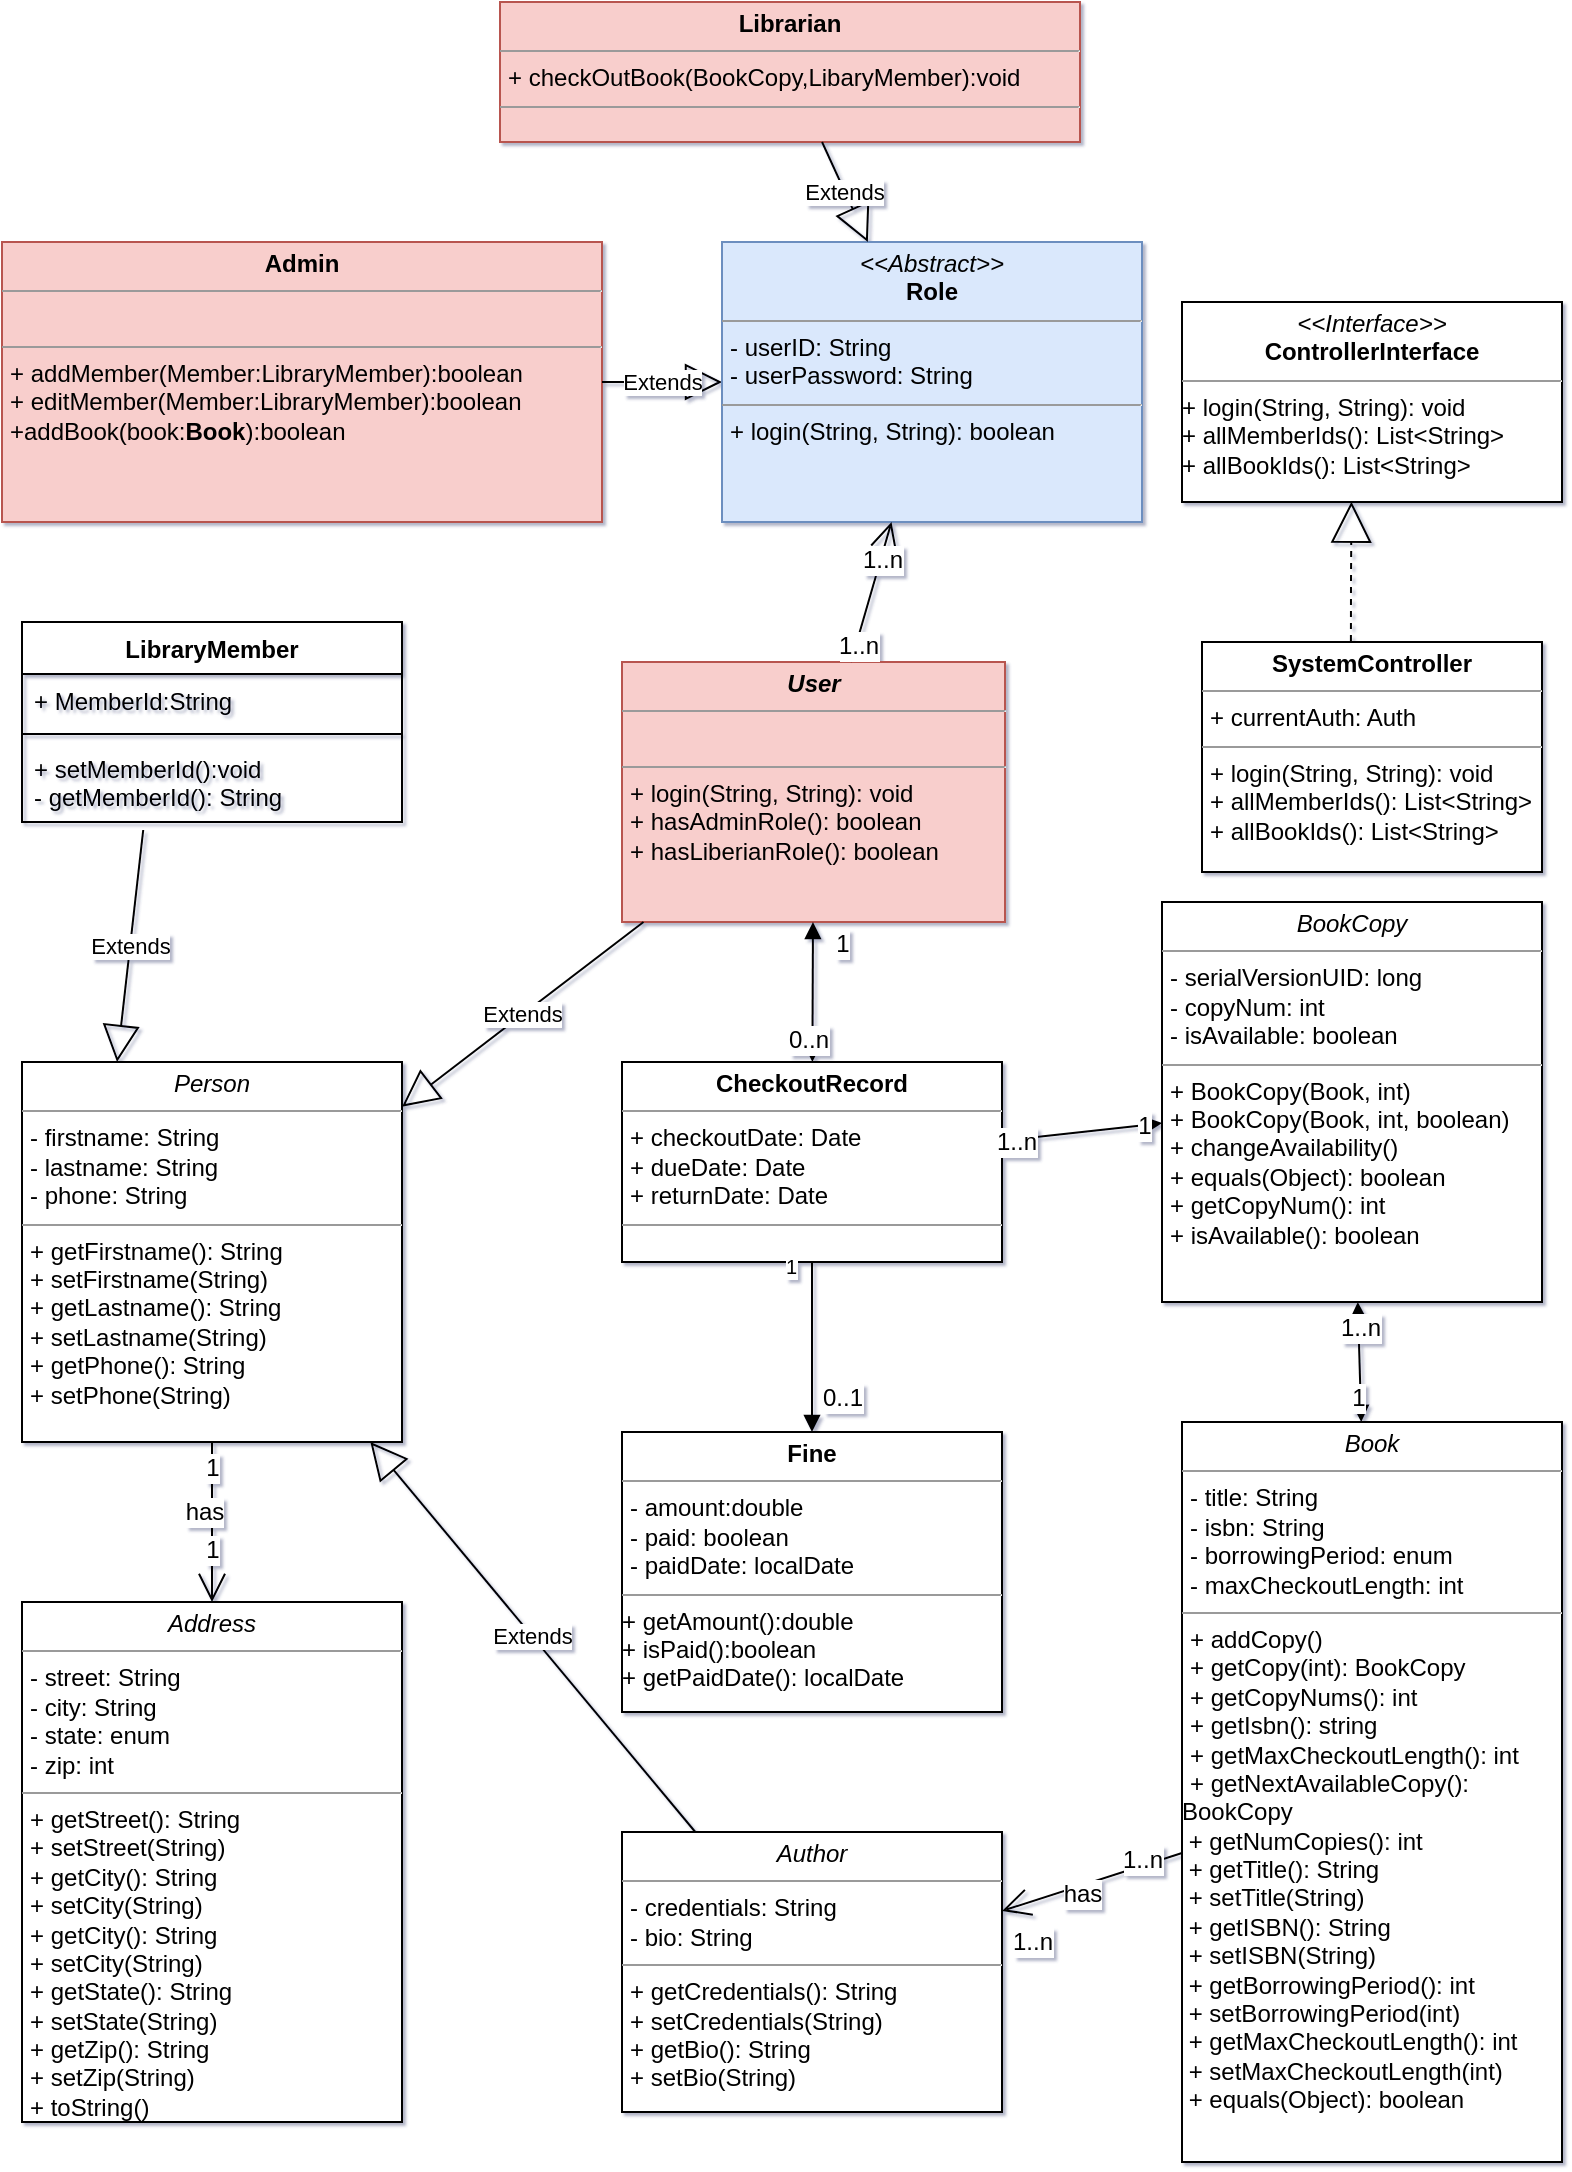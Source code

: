 <mxfile version="12.8.0" type="github">
  <diagram id="C5RBs43oDa-KdzZeNtuy" name="Page-1">
    <mxGraphModel dx="1080" dy="1632" grid="1" gridSize="10" guides="1" tooltips="1" connect="1" arrows="1" fold="1" page="1" pageScale="1" pageWidth="827" pageHeight="1169" math="0" shadow="1">
      <root>
        <mxCell id="WIyWlLk6GJQsqaUBKTNV-0" />
        <mxCell id="WIyWlLk6GJQsqaUBKTNV-1" parent="WIyWlLk6GJQsqaUBKTNV-0" />
        <mxCell id="Q8Ta3W_mLMSd2tnhAirj-1" value="&lt;p style=&quot;margin: 0px ; margin-top: 4px ; text-align: center&quot;&gt;&lt;b&gt;Admin&lt;/b&gt;&lt;/p&gt;&lt;hr size=&quot;1&quot;&gt;&lt;p style=&quot;margin: 0px ; margin-left: 4px&quot;&gt;&lt;br&gt;&lt;/p&gt;&lt;hr size=&quot;1&quot;&gt;&lt;p style=&quot;margin: 0px ; margin-left: 4px&quot;&gt;+ addMember(Member:LibraryMember):boolean&lt;/p&gt;&lt;p style=&quot;margin: 0px ; margin-left: 4px&quot;&gt;+ editMember(Member:LibraryMember):boolean&lt;/p&gt;&lt;p style=&quot;margin: 0px ; margin-left: 4px&quot;&gt;+addBook(book:&lt;b&gt;Book&lt;/b&gt;):boolean&lt;/p&gt;&lt;p style=&quot;margin: 0px ; margin-left: 4px&quot;&gt;&lt;br&gt;&lt;/p&gt;" style="verticalAlign=top;align=left;overflow=fill;fontSize=12;fontFamily=Helvetica;html=1;rounded=0;shadow=0;comic=0;labelBackgroundColor=none;strokeWidth=1;fillColor=#f8cecc;strokeColor=#b85450;" parent="WIyWlLk6GJQsqaUBKTNV-1" vertex="1">
          <mxGeometry x="20" y="-20" width="300" height="140" as="geometry" />
        </mxCell>
        <mxCell id="oaM4HhVHp8FlAAeqx6HY-5" style="edgeStyle=orthogonalEdgeStyle;rounded=0;orthogonalLoop=1;jettySize=auto;html=1;dashed=1;endArrow=block;endFill=0;strokeWidth=1;endSize=18;entryX=0.446;entryY=0.998;entryDx=0;entryDy=0;exitX=0.438;exitY=-0.004;exitDx=0;exitDy=0;exitPerimeter=0;entryPerimeter=0;" edge="1" parent="WIyWlLk6GJQsqaUBKTNV-1" source="oaM4HhVHp8FlAAeqx6HY-40" target="oaM4HhVHp8FlAAeqx6HY-11">
          <mxGeometry relative="1" as="geometry">
            <mxPoint x="705" y="190" as="sourcePoint" />
          </mxGeometry>
        </mxCell>
        <mxCell id="N_WNCTHjJGH0J6ZBHNhc-0" value="&lt;p style=&quot;margin: 0px ; margin-top: 4px ; text-align: center&quot;&gt;&lt;i&gt;Book&lt;/i&gt;&lt;/p&gt;&lt;hr size=&quot;1&quot;&gt;&lt;p style=&quot;margin: 0px ; margin-left: 4px&quot;&gt;- title: String&lt;br&gt;- isbn: String&lt;/p&gt;&lt;p style=&quot;margin: 0px ; margin-left: 4px&quot;&gt;- borrowingPeriod: enum&lt;/p&gt;&lt;p style=&quot;margin: 0px ; margin-left: 4px&quot;&gt;-&amp;nbsp;maxCheckoutLength: int&lt;/p&gt;&lt;hr size=&quot;1&quot;&gt;&lt;p style=&quot;margin: 0px ; margin-left: 4px&quot;&gt;+ addCopy()&lt;/p&gt;&lt;p style=&quot;margin: 0px ; margin-left: 4px&quot;&gt;+ getCopy(int): BookCopy&lt;/p&gt;&lt;p style=&quot;margin: 0px ; margin-left: 4px&quot;&gt;+ getCopyNums(): int&lt;br&gt;&lt;/p&gt;&lt;p style=&quot;margin: 0px ; margin-left: 4px&quot;&gt;+&amp;nbsp;getIsbn(): string&lt;/p&gt;&lt;p style=&quot;margin: 0px ; margin-left: 4px&quot;&gt;+&amp;nbsp;getMaxCheckoutLength(): int&lt;/p&gt;&lt;p style=&quot;margin: 0px ; margin-left: 4px&quot;&gt;+ getNextAvailableCopy():&amp;nbsp;&lt;/p&gt;BookCopy&amp;nbsp;&lt;br&gt;&amp;nbsp;+&amp;nbsp;getNumCopies(): int&lt;br&gt;&amp;nbsp;+&amp;nbsp;getTitle(): String&lt;br&gt;&amp;nbsp;+&amp;nbsp;setTitle(String)&amp;nbsp;&lt;br&gt;&amp;nbsp;+&amp;nbsp;getISBN(): String&lt;br&gt;&amp;nbsp;+&amp;nbsp;setISBN(String)&amp;nbsp;&lt;br&gt;&amp;nbsp;+&amp;nbsp;getBorrowingPeriod(): int&lt;br&gt;&amp;nbsp;+ setBorrowingPeriod(int)&amp;nbsp;&lt;br&gt;&amp;nbsp;+&amp;nbsp;getMaxCheckoutLength(): int&lt;br&gt;&amp;nbsp;+ setMaxCheckoutLength(int)&amp;nbsp;&lt;br&gt;&amp;nbsp;+&amp;nbsp;equals(Object): boolean" style="verticalAlign=top;align=left;overflow=fill;fontSize=12;fontFamily=Helvetica;html=1;rounded=0;shadow=0;comic=0;labelBackgroundColor=none;strokeWidth=1" vertex="1" parent="WIyWlLk6GJQsqaUBKTNV-1">
          <mxGeometry x="610" y="570" width="190" height="370" as="geometry" />
        </mxCell>
        <mxCell id="N_WNCTHjJGH0J6ZBHNhc-1" value="&lt;p style=&quot;margin: 0px ; margin-top: 4px ; text-align: center&quot;&gt;&lt;i&gt;Person&lt;/i&gt;&lt;br&gt;&lt;/p&gt;&lt;hr size=&quot;1&quot;&gt;&lt;p style=&quot;margin: 0px ; margin-left: 4px&quot;&gt;- firstname: String&lt;br&gt;- lastname: String&lt;/p&gt;&lt;p style=&quot;margin: 0px ; margin-left: 4px&quot;&gt;- phone: String&lt;br&gt;&lt;/p&gt;&lt;hr size=&quot;1&quot;&gt;&lt;p style=&quot;margin: 0px ; margin-left: 4px&quot;&gt;+ getFirstname(): String&lt;/p&gt;&lt;p style=&quot;margin: 0px ; margin-left: 4px&quot;&gt;+ setFirstname(String)&lt;br&gt;&lt;/p&gt;&lt;p style=&quot;margin: 0px 0px 0px 4px&quot;&gt;+ getLastname(): String&lt;/p&gt;&lt;p style=&quot;margin: 0px 0px 0px 4px&quot;&gt;+ setLastname(String)&lt;br&gt;&lt;/p&gt;&lt;p style=&quot;margin: 0px 0px 0px 4px&quot;&gt;+ getPhone(): String&lt;/p&gt;&lt;p style=&quot;margin: 0px 0px 0px 4px&quot;&gt;+ setPhone(String)&lt;/p&gt;&lt;p style=&quot;margin: 0px 0px 0px 4px&quot;&gt;&lt;br&gt;&lt;/p&gt;" style="verticalAlign=top;align=left;overflow=fill;fontSize=12;fontFamily=Helvetica;html=1;rounded=0;shadow=0;comic=0;labelBackgroundColor=none;strokeWidth=1" vertex="1" parent="WIyWlLk6GJQsqaUBKTNV-1">
          <mxGeometry x="30" y="390" width="190" height="190" as="geometry" />
        </mxCell>
        <mxCell id="uN18D2bCye-AXupySbT--1" value="&lt;p style=&quot;margin: 0px ; margin-top: 4px ; text-align: center&quot;&gt;&lt;b&gt;Librarian&lt;/b&gt;&lt;/p&gt;&lt;hr size=&quot;1&quot;&gt;&lt;p style=&quot;margin: 0px ; margin-left: 4px&quot;&gt;+ checkOutBook(BookCopy,LibaryMember):void&lt;br&gt;&lt;/p&gt;&lt;hr size=&quot;1&quot;&gt;&lt;p style=&quot;margin: 0px ; margin-left: 4px&quot;&gt;&lt;br&gt;&lt;/p&gt;" style="verticalAlign=top;align=left;overflow=fill;fontSize=12;fontFamily=Helvetica;html=1;rounded=0;shadow=0;comic=0;labelBackgroundColor=none;strokeWidth=1;fillColor=#f8cecc;strokeColor=#b85450;" vertex="1" parent="WIyWlLk6GJQsqaUBKTNV-1">
          <mxGeometry x="269" y="-140" width="290" height="70" as="geometry" />
        </mxCell>
        <mxCell id="oaM4HhVHp8FlAAeqx6HY-11" value="&lt;p style=&quot;margin: 0px ; margin-top: 4px ; text-align: center&quot;&gt;&lt;i&gt;&amp;lt;&amp;lt;Interface&amp;gt;&amp;gt;&lt;/i&gt;&lt;br&gt;&lt;b&gt;ControllerInterface&lt;/b&gt;&lt;br&gt;&lt;/p&gt;&lt;hr size=&quot;1&quot;&gt;&lt;p style=&quot;margin: 0px ; margin-left: 4px&quot;&gt;&lt;/p&gt;+ login(String, String): void&lt;br style=&quot;padding: 0px ; margin: 0px&quot;&gt;+ allMemberIds(): List&amp;lt;String&amp;gt;&lt;br style=&quot;padding: 0px ; margin: 0px&quot;&gt;+ allBookIds(): List&amp;lt;String&amp;gt;" style="verticalAlign=top;align=left;overflow=fill;fontSize=12;fontFamily=Helvetica;html=1;" vertex="1" parent="WIyWlLk6GJQsqaUBKTNV-1">
          <mxGeometry x="610" y="10" width="190" height="100" as="geometry" />
        </mxCell>
        <mxCell id="N_WNCTHjJGH0J6ZBHNhc-2" value="&lt;p style=&quot;margin: 0px ; margin-top: 4px ; text-align: center&quot;&gt;&lt;i&gt;Address&lt;/i&gt;&lt;/p&gt;&lt;hr size=&quot;1&quot;&gt;&lt;p style=&quot;margin: 0px ; margin-left: 4px&quot;&gt;- street: String&lt;br&gt;- city: String&lt;/p&gt;&lt;p style=&quot;margin: 0px ; margin-left: 4px&quot;&gt;- state: enum&lt;/p&gt;&lt;p style=&quot;margin: 0px ; margin-left: 4px&quot;&gt;- zip: int&lt;/p&gt;&lt;hr size=&quot;1&quot;&gt;&lt;p style=&quot;margin: 0px 0px 0px 4px&quot;&gt;+ getStreet(): String&lt;/p&gt;&lt;p style=&quot;margin: 0px 0px 0px 4px&quot;&gt;+ setStreet(String)&lt;/p&gt;&lt;p style=&quot;margin: 0px 0px 0px 4px&quot;&gt;+ getCity(): String&lt;/p&gt;&lt;p style=&quot;margin: 0px 0px 0px 4px&quot;&gt;+ setCity(String)&lt;/p&gt;&lt;p style=&quot;margin: 0px 0px 0px 4px&quot;&gt;+ getCity(): String&lt;/p&gt;&lt;p style=&quot;margin: 0px 0px 0px 4px&quot;&gt;+ setCity(String)&lt;/p&gt;&lt;p style=&quot;margin: 0px 0px 0px 4px&quot;&gt;+ getState(): String&lt;/p&gt;&lt;p style=&quot;margin: 0px 0px 0px 4px&quot;&gt;+ setState(String)&lt;/p&gt;&lt;p style=&quot;margin: 0px 0px 0px 4px&quot;&gt;+ getZip(): String&lt;/p&gt;&lt;p style=&quot;margin: 0px 0px 0px 4px&quot;&gt;+ setZip(String)&lt;/p&gt;&lt;p style=&quot;margin: 0px 0px 0px 4px&quot;&gt;+ toString()&lt;/p&gt;&lt;p style=&quot;margin: 0px 0px 0px 4px&quot;&gt;&lt;br&gt;&lt;/p&gt;&lt;p style=&quot;margin: 0px 0px 0px 4px&quot;&gt;&lt;br&gt;&lt;/p&gt;" style="verticalAlign=top;align=left;overflow=fill;fontSize=12;fontFamily=Helvetica;html=1;rounded=0;shadow=0;comic=0;labelBackgroundColor=none;strokeWidth=1" vertex="1" parent="WIyWlLk6GJQsqaUBKTNV-1">
          <mxGeometry x="30" y="660" width="190" height="260" as="geometry" />
        </mxCell>
        <mxCell id="uN18D2bCye-AXupySbT--5" value="&lt;p style=&quot;margin: 0px ; margin-top: 4px ; text-align: center&quot;&gt;&lt;i&gt;&lt;b&gt;User&lt;/b&gt;&lt;/i&gt;&lt;/p&gt;&lt;hr size=&quot;1&quot;&gt;&lt;p style=&quot;margin: 0px ; margin-left: 4px&quot;&gt;&lt;br&gt;&lt;/p&gt;&lt;hr size=&quot;1&quot;&gt;&lt;p style=&quot;margin: 0px ; margin-left: 4px&quot;&gt;+ login(String, String): void&lt;br&gt;+ hasAdminRole(): boolean&lt;/p&gt;&lt;p style=&quot;margin: 0px ; margin-left: 4px&quot;&gt;+ hasLiberianRole(): boolean&lt;br&gt;&lt;/p&gt;&lt;p style=&quot;margin: 0px ; margin-left: 4px&quot;&gt;&lt;br&gt;&lt;/p&gt;" style="verticalAlign=top;align=left;overflow=fill;fontSize=12;fontFamily=Helvetica;html=1;rounded=0;shadow=0;comic=0;labelBackgroundColor=none;strokeWidth=1;fillColor=#f8cecc;strokeColor=#b85450;" vertex="1" parent="WIyWlLk6GJQsqaUBKTNV-1">
          <mxGeometry x="330" y="190" width="191.5" height="130" as="geometry" />
        </mxCell>
        <mxCell id="N_WNCTHjJGH0J6ZBHNhc-4" value="&lt;p style=&quot;margin: 0px ; margin-top: 4px ; text-align: center&quot;&gt;&lt;i&gt;Author&lt;/i&gt;&lt;/p&gt;&lt;hr size=&quot;1&quot;&gt;&lt;p style=&quot;margin: 0px ; margin-left: 4px&quot;&gt;- credentials: String&lt;br&gt;- bio: String&lt;/p&gt;&lt;hr size=&quot;1&quot;&gt;&lt;p style=&quot;margin: 0px 0px 0px 4px&quot;&gt;+ getCredentials(): String&lt;/p&gt;&lt;p style=&quot;margin: 0px 0px 0px 4px&quot;&gt;+ setCredentials(String)&lt;/p&gt;&lt;p style=&quot;margin: 0px 0px 0px 4px&quot;&gt;+ getBio(): String&lt;/p&gt;&lt;p style=&quot;margin: 0px 0px 0px 4px&quot;&gt;+ setBio(String)&lt;/p&gt;" style="verticalAlign=top;align=left;overflow=fill;fontSize=12;fontFamily=Helvetica;html=1;rounded=0;shadow=0;comic=0;labelBackgroundColor=none;strokeWidth=1" vertex="1" parent="WIyWlLk6GJQsqaUBKTNV-1">
          <mxGeometry x="330" y="775" width="190" height="140" as="geometry" />
        </mxCell>
        <mxCell id="N_WNCTHjJGH0J6ZBHNhc-5" value="&lt;p style=&quot;margin: 0px ; margin-top: 4px ; text-align: center&quot;&gt;&lt;i&gt;BookCopy&lt;/i&gt;&lt;/p&gt;&lt;hr size=&quot;1&quot;&gt;&lt;p style=&quot;margin: 0px ; margin-left: 4px&quot;&gt;- serialVersionUID: long&lt;br&gt;- copyNum: int&lt;/p&gt;&lt;p style=&quot;margin: 0px ; margin-left: 4px&quot;&gt;- isAvailable: boolean&lt;br&gt;&lt;/p&gt;&lt;hr size=&quot;1&quot;&gt;&lt;p style=&quot;margin: 0px ; margin-left: 4px&quot;&gt;+ BookCopy(Book, int)&lt;br&gt;&lt;/p&gt;&lt;p style=&quot;margin: 0px ; margin-left: 4px&quot;&gt;+&amp;nbsp;BookCopy(Book, int, boolean)&lt;/p&gt;&lt;p style=&quot;margin: 0px ; margin-left: 4px&quot;&gt;+&amp;nbsp;changeAvailability()&lt;br&gt;+&amp;nbsp;equals(Object): boolean&lt;/p&gt;&lt;p style=&quot;margin: 0px ; margin-left: 4px&quot;&gt;+ getCopyNum(): int&lt;br&gt;&lt;/p&gt;&lt;p style=&quot;margin: 0px ; margin-left: 4px&quot;&gt;+&amp;nbsp;isAvailable(): boolean&lt;/p&gt;&lt;p style=&quot;margin: 0px ; margin-left: 4px&quot;&gt;&lt;br&gt;&lt;/p&gt;&lt;p style=&quot;margin: 0px ; margin-left: 4px&quot;&gt;&lt;br&gt;&lt;/p&gt;" style="verticalAlign=top;align=left;overflow=fill;fontSize=12;fontFamily=Helvetica;html=1;rounded=0;shadow=0;comic=0;labelBackgroundColor=none;strokeWidth=1" vertex="1" parent="WIyWlLk6GJQsqaUBKTNV-1">
          <mxGeometry x="600" y="310" width="190" height="200" as="geometry" />
        </mxCell>
        <mxCell id="uN18D2bCye-AXupySbT--7" value="&lt;p style=&quot;margin: 0px ; margin-top: 4px ; text-align: center&quot;&gt;&lt;b&gt;Fine&lt;/b&gt;&lt;/p&gt;&lt;hr size=&quot;1&quot;&gt;&lt;p style=&quot;margin: 0px ; margin-left: 4px&quot;&gt;- amount:double&lt;/p&gt;&lt;p style=&quot;margin: 0px ; margin-left: 4px&quot;&gt;- paid: boolean&lt;/p&gt;&lt;p style=&quot;margin: 0px ; margin-left: 4px&quot;&gt;- paidDate: localDate&lt;br&gt;&lt;/p&gt;&lt;hr size=&quot;1&quot;&gt;&lt;div&gt;+ getAmount():double&lt;/div&gt;&lt;div&gt;+ isPaid():boolean&lt;/div&gt;&lt;div&gt;+ getPaidDate(): localDate&lt;br&gt;&lt;/div&gt;" style="verticalAlign=top;align=left;overflow=fill;fontSize=12;fontFamily=Helvetica;html=1;rounded=0;shadow=0;comic=0;labelBackgroundColor=none;strokeWidth=1" vertex="1" parent="WIyWlLk6GJQsqaUBKTNV-1">
          <mxGeometry x="330" y="575" width="190" height="140" as="geometry" />
        </mxCell>
        <mxCell id="N_WNCTHjJGH0J6ZBHNhc-10" value="" style="endArrow=open;endFill=1;endSize=12;html=1;" edge="1" parent="WIyWlLk6GJQsqaUBKTNV-1" source="N_WNCTHjJGH0J6ZBHNhc-0" target="N_WNCTHjJGH0J6ZBHNhc-4">
          <mxGeometry width="160" relative="1" as="geometry">
            <mxPoint x="320" y="1140" as="sourcePoint" />
            <mxPoint x="480" y="1140" as="targetPoint" />
          </mxGeometry>
        </mxCell>
        <mxCell id="N_WNCTHjJGH0J6ZBHNhc-11" value="has" style="text;html=1;align=center;verticalAlign=middle;resizable=0;points=[];labelBackgroundColor=#ffffff;" connectable="0" vertex="1" parent="N_WNCTHjJGH0J6ZBHNhc-10">
          <mxGeometry x="0.146" y="4" relative="1" as="geometry">
            <mxPoint as="offset" />
          </mxGeometry>
        </mxCell>
        <mxCell id="N_WNCTHjJGH0J6ZBHNhc-12" value="1..n" style="text;html=1;align=center;verticalAlign=middle;resizable=0;points=[];labelBackgroundColor=#ffffff;" connectable="0" vertex="1" parent="N_WNCTHjJGH0J6ZBHNhc-10">
          <mxGeometry x="-0.57" y="-3" relative="1" as="geometry">
            <mxPoint as="offset" />
          </mxGeometry>
        </mxCell>
        <mxCell id="N_WNCTHjJGH0J6ZBHNhc-13" value="1..n" style="text;html=1;align=center;verticalAlign=middle;resizable=0;points=[];labelBackgroundColor=#ffffff;" connectable="0" vertex="1" parent="N_WNCTHjJGH0J6ZBHNhc-10">
          <mxGeometry x="0.689" y="3" relative="1" as="geometry">
            <mxPoint y="17.13" as="offset" />
          </mxGeometry>
        </mxCell>
        <mxCell id="N_WNCTHjJGH0J6ZBHNhc-14" value="" style="endArrow=block;startArrow=block;endFill=1;startFill=1;html=1;" edge="1" parent="WIyWlLk6GJQsqaUBKTNV-1" source="N_WNCTHjJGH0J6ZBHNhc-5" target="N_WNCTHjJGH0J6ZBHNhc-0">
          <mxGeometry width="160" relative="1" as="geometry">
            <mxPoint x="450" y="940" as="sourcePoint" />
            <mxPoint x="610" y="940" as="targetPoint" />
          </mxGeometry>
        </mxCell>
        <mxCell id="N_WNCTHjJGH0J6ZBHNhc-15" value="1..n" style="text;html=1;align=center;verticalAlign=middle;resizable=0;points=[];labelBackgroundColor=#ffffff;" connectable="0" vertex="1" parent="N_WNCTHjJGH0J6ZBHNhc-14">
          <mxGeometry x="-0.573" relative="1" as="geometry">
            <mxPoint as="offset" />
          </mxGeometry>
        </mxCell>
        <mxCell id="N_WNCTHjJGH0J6ZBHNhc-16" value="1" style="text;html=1;align=center;verticalAlign=middle;resizable=0;points=[];labelBackgroundColor=#ffffff;" connectable="0" vertex="1" parent="N_WNCTHjJGH0J6ZBHNhc-14">
          <mxGeometry x="0.582" y="-2" relative="1" as="geometry">
            <mxPoint as="offset" />
          </mxGeometry>
        </mxCell>
        <mxCell id="uN18D2bCye-AXupySbT--10" value="Extends" style="endArrow=block;endSize=16;endFill=0;html=1;" edge="1" parent="WIyWlLk6GJQsqaUBKTNV-1" source="Q8Ta3W_mLMSd2tnhAirj-1" target="Q8Ta3W_mLMSd2tnhAirj-0">
          <mxGeometry width="160" relative="1" as="geometry">
            <mxPoint x="190" y="150" as="sourcePoint" />
            <mxPoint x="350" y="150" as="targetPoint" />
            <Array as="points" />
          </mxGeometry>
        </mxCell>
        <mxCell id="N_WNCTHjJGH0J6ZBHNhc-19" value="" style="endArrow=open;endFill=1;endSize=12;html=1;" edge="1" parent="WIyWlLk6GJQsqaUBKTNV-1" source="N_WNCTHjJGH0J6ZBHNhc-1" target="N_WNCTHjJGH0J6ZBHNhc-2">
          <mxGeometry width="160" relative="1" as="geometry">
            <mxPoint x="185" y="680" as="sourcePoint" />
            <mxPoint x="345" y="680" as="targetPoint" />
          </mxGeometry>
        </mxCell>
        <mxCell id="N_WNCTHjJGH0J6ZBHNhc-21" value="has" style="text;html=1;align=center;verticalAlign=middle;resizable=0;points=[];labelBackgroundColor=#ffffff;" connectable="0" vertex="1" parent="N_WNCTHjJGH0J6ZBHNhc-19">
          <mxGeometry x="0.245" y="-4" relative="1" as="geometry">
            <mxPoint y="-15.08" as="offset" />
          </mxGeometry>
        </mxCell>
        <mxCell id="N_WNCTHjJGH0J6ZBHNhc-22" value="1" style="text;html=1;align=center;verticalAlign=middle;resizable=0;points=[];labelBackgroundColor=#ffffff;" connectable="0" vertex="1" parent="N_WNCTHjJGH0J6ZBHNhc-19">
          <mxGeometry x="0.796" relative="1" as="geometry">
            <mxPoint y="-17.95" as="offset" />
          </mxGeometry>
        </mxCell>
        <mxCell id="N_WNCTHjJGH0J6ZBHNhc-23" value="1" style="text;html=1;align=center;verticalAlign=middle;resizable=0;points=[];labelBackgroundColor=#ffffff;" connectable="0" vertex="1" parent="N_WNCTHjJGH0J6ZBHNhc-19">
          <mxGeometry x="-0.67" relative="1" as="geometry">
            <mxPoint as="offset" />
          </mxGeometry>
        </mxCell>
        <mxCell id="oaM4HhVHp8FlAAeqx6HY-39" value="&lt;p style=&quot;margin: 0px ; margin-top: 4px ; text-align: center&quot;&gt;&lt;b&gt;CheckoutRecord&lt;/b&gt;&lt;/p&gt;&lt;hr size=&quot;1&quot;&gt;&lt;p style=&quot;margin: 0px ; margin-left: 4px&quot;&gt;+ checkoutDate: Date&lt;br style=&quot;padding: 0px ; margin: 0px&quot;&gt;+ dueDate: Date&lt;br style=&quot;padding: 0px ; margin: 0px&quot;&gt;+ returnDate: Date&lt;br&gt;&lt;/p&gt;&lt;hr size=&quot;1&quot;&gt;&lt;p style=&quot;margin: 0px ; margin-left: 4px&quot;&gt;&lt;br&gt;&lt;/p&gt;" style="verticalAlign=top;align=left;overflow=fill;fontSize=12;fontFamily=Helvetica;html=1;" vertex="1" parent="WIyWlLk6GJQsqaUBKTNV-1">
          <mxGeometry x="330" y="390" width="190" height="100" as="geometry" />
        </mxCell>
        <mxCell id="N_WNCTHjJGH0J6ZBHNhc-24" value="Extends" style="endArrow=block;endSize=16;endFill=0;html=1;" edge="1" parent="WIyWlLk6GJQsqaUBKTNV-1" source="N_WNCTHjJGH0J6ZBHNhc-4" target="N_WNCTHjJGH0J6ZBHNhc-1">
          <mxGeometry width="160" relative="1" as="geometry">
            <mxPoint x="450" y="940" as="sourcePoint" />
            <mxPoint x="610" y="940" as="targetPoint" />
          </mxGeometry>
        </mxCell>
        <mxCell id="oaM4HhVHp8FlAAeqx6HY-40" value="&lt;p style=&quot;margin: 0px ; margin-top: 4px ; text-align: center&quot;&gt;&lt;span style=&quot;font-weight: 700&quot;&gt;SystemController&lt;/span&gt;&lt;br&gt;&lt;/p&gt;&lt;hr size=&quot;1&quot;&gt;&lt;p style=&quot;margin: 0px ; margin-left: 4px&quot;&gt;+ currentAuth: Auth&lt;/p&gt;&lt;hr size=&quot;1&quot;&gt;&lt;p style=&quot;margin: 0px ; margin-left: 4px&quot;&gt;+ login(String, String): void&lt;br style=&quot;padding: 0px ; margin: 0px&quot;&gt;+ allMemberIds(): List&amp;lt;String&amp;gt;&lt;br style=&quot;padding: 0px ; margin: 0px&quot;&gt;+ allBookIds(): List&amp;lt;String&amp;gt;&lt;br&gt;&lt;/p&gt;" style="verticalAlign=top;align=left;overflow=fill;fontSize=12;fontFamily=Helvetica;html=1;" vertex="1" parent="WIyWlLk6GJQsqaUBKTNV-1">
          <mxGeometry x="620" y="180" width="170" height="115" as="geometry" />
        </mxCell>
        <mxCell id="uN18D2bCye-AXupySbT--16" value="LibraryMember" style="swimlane;fontStyle=1;align=center;verticalAlign=top;childLayout=stackLayout;horizontal=1;startSize=26;horizontalStack=0;resizeParent=1;resizeParentMax=0;resizeLast=0;collapsible=1;marginBottom=0;" vertex="1" parent="WIyWlLk6GJQsqaUBKTNV-1">
          <mxGeometry x="30" y="170" width="190" height="100" as="geometry" />
        </mxCell>
        <mxCell id="uN18D2bCye-AXupySbT--17" value="+ MemberId:String" style="text;strokeColor=none;fillColor=none;align=left;verticalAlign=top;spacingLeft=4;spacingRight=4;overflow=hidden;rotatable=0;points=[[0,0.5],[1,0.5]];portConstraint=eastwest;" vertex="1" parent="uN18D2bCye-AXupySbT--16">
          <mxGeometry y="26" width="190" height="26" as="geometry" />
        </mxCell>
        <mxCell id="uN18D2bCye-AXupySbT--18" value="" style="line;strokeWidth=1;fillColor=none;align=left;verticalAlign=middle;spacingTop=-1;spacingLeft=3;spacingRight=3;rotatable=0;labelPosition=right;points=[];portConstraint=eastwest;" vertex="1" parent="uN18D2bCye-AXupySbT--16">
          <mxGeometry y="52" width="190" height="8" as="geometry" />
        </mxCell>
        <mxCell id="uN18D2bCye-AXupySbT--19" value="+ setMemberId():void&#xa;- getMemberId(): String&#xa;&#xa;" style="text;strokeColor=none;fillColor=none;align=left;verticalAlign=top;spacingLeft=4;spacingRight=4;overflow=hidden;rotatable=0;points=[[0,0.5],[1,0.5]];portConstraint=eastwest;" vertex="1" parent="uN18D2bCye-AXupySbT--16">
          <mxGeometry y="60" width="190" height="40" as="geometry" />
        </mxCell>
        <mxCell id="uN18D2bCye-AXupySbT--20" value="Extends" style="endArrow=block;endSize=16;endFill=0;html=1;exitX=0.319;exitY=1.1;exitDx=0;exitDy=0;exitPerimeter=0;entryX=0.25;entryY=0;entryDx=0;entryDy=0;" edge="1" parent="WIyWlLk6GJQsqaUBKTNV-1" source="uN18D2bCye-AXupySbT--19" target="N_WNCTHjJGH0J6ZBHNhc-1">
          <mxGeometry width="160" relative="1" as="geometry">
            <mxPoint x="60" y="350" as="sourcePoint" />
            <mxPoint x="220" y="350" as="targetPoint" />
          </mxGeometry>
        </mxCell>
        <mxCell id="uN18D2bCye-AXupySbT--22" value="" style="endArrow=block;endFill=1;html=1;edgeStyle=orthogonalEdgeStyle;align=left;verticalAlign=top;rounded=0;exitX=0.5;exitY=1;exitDx=0;exitDy=0;entryX=0.5;entryY=0;entryDx=0;entryDy=0;" edge="1" parent="WIyWlLk6GJQsqaUBKTNV-1" source="oaM4HhVHp8FlAAeqx6HY-39" target="uN18D2bCye-AXupySbT--7">
          <mxGeometry x="0.29" y="-15" relative="1" as="geometry">
            <mxPoint x="375" y="500" as="sourcePoint" />
            <mxPoint x="400" y="530" as="targetPoint" />
            <Array as="points">
              <mxPoint x="425" y="560" />
              <mxPoint x="425" y="560" />
            </Array>
            <mxPoint as="offset" />
          </mxGeometry>
        </mxCell>
        <mxCell id="uN18D2bCye-AXupySbT--23" value="1" style="resizable=0;html=1;align=left;verticalAlign=bottom;labelBackgroundColor=#ffffff;fontSize=10;" connectable="0" vertex="1" parent="uN18D2bCye-AXupySbT--22">
          <mxGeometry x="-1" relative="1" as="geometry">
            <mxPoint x="-15" y="10" as="offset" />
          </mxGeometry>
        </mxCell>
        <mxCell id="uN18D2bCye-AXupySbT--24" value="0..1" style="text;html=1;align=center;verticalAlign=middle;resizable=0;points=[];labelBackgroundColor=#ffffff;" vertex="1" connectable="0" parent="uN18D2bCye-AXupySbT--22">
          <mxGeometry x="0.902" y="-3" relative="1" as="geometry">
            <mxPoint x="18" y="-13.33" as="offset" />
          </mxGeometry>
        </mxCell>
        <mxCell id="N_WNCTHjJGH0J6ZBHNhc-25" value="" style="endArrow=block;startArrow=block;endFill=1;startFill=1;html=1;" edge="1" parent="WIyWlLk6GJQsqaUBKTNV-1" source="oaM4HhVHp8FlAAeqx6HY-39" target="N_WNCTHjJGH0J6ZBHNhc-5">
          <mxGeometry width="160" relative="1" as="geometry">
            <mxPoint x="460" y="400" as="sourcePoint" />
            <mxPoint x="620" y="400" as="targetPoint" />
          </mxGeometry>
        </mxCell>
        <mxCell id="N_WNCTHjJGH0J6ZBHNhc-26" value="1" style="text;html=1;align=center;verticalAlign=middle;resizable=0;points=[];labelBackgroundColor=#ffffff;" connectable="0" vertex="1" parent="N_WNCTHjJGH0J6ZBHNhc-25">
          <mxGeometry x="0.774" relative="1" as="geometry">
            <mxPoint as="offset" />
          </mxGeometry>
        </mxCell>
        <mxCell id="N_WNCTHjJGH0J6ZBHNhc-27" value="1..n" style="text;html=1;align=center;verticalAlign=middle;resizable=0;points=[];labelBackgroundColor=#ffffff;" connectable="0" vertex="1" parent="N_WNCTHjJGH0J6ZBHNhc-25">
          <mxGeometry x="-0.839" y="-1" relative="1" as="geometry">
            <mxPoint as="offset" />
          </mxGeometry>
        </mxCell>
        <mxCell id="N_WNCTHjJGH0J6ZBHNhc-28" value="" style="endArrow=block;startArrow=block;endFill=1;startFill=1;html=1;" edge="1" parent="WIyWlLk6GJQsqaUBKTNV-1" source="uN18D2bCye-AXupySbT--5" target="oaM4HhVHp8FlAAeqx6HY-39">
          <mxGeometry width="160" relative="1" as="geometry">
            <mxPoint x="160" y="389.5" as="sourcePoint" />
            <mxPoint x="320" y="389.5" as="targetPoint" />
          </mxGeometry>
        </mxCell>
        <mxCell id="N_WNCTHjJGH0J6ZBHNhc-29" value="0..n" style="text;html=1;align=center;verticalAlign=middle;resizable=0;points=[];labelBackgroundColor=#ffffff;" connectable="0" vertex="1" parent="N_WNCTHjJGH0J6ZBHNhc-28">
          <mxGeometry x="0.69" y="-2" relative="1" as="geometry">
            <mxPoint as="offset" />
          </mxGeometry>
        </mxCell>
        <mxCell id="N_WNCTHjJGH0J6ZBHNhc-30" value="1" style="text;html=1;align=center;verticalAlign=middle;resizable=0;points=[];labelBackgroundColor=#ffffff;" connectable="0" vertex="1" parent="N_WNCTHjJGH0J6ZBHNhc-28">
          <mxGeometry x="-0.679" y="1" relative="1" as="geometry">
            <mxPoint x="13.56" as="offset" />
          </mxGeometry>
        </mxCell>
        <mxCell id="Q8Ta3W_mLMSd2tnhAirj-0" value="&lt;p style=&quot;margin: 0px ; margin-top: 4px ; text-align: center&quot;&gt;&lt;i&gt;&amp;lt;&amp;lt;Abstract&amp;gt;&amp;gt;&lt;/i&gt;&lt;br&gt;&lt;b&gt;Role&lt;/b&gt;&lt;/p&gt;&lt;hr size=&quot;1&quot;&gt;&lt;p style=&quot;margin: 0px ; margin-left: 4px&quot;&gt;- userID: String&lt;br&gt;- userPassword: String&lt;/p&gt;&lt;hr size=&quot;1&quot;&gt;&lt;p style=&quot;margin: 0px ; margin-left: 4px&quot;&gt;+ login(String, String): boolean&lt;br&gt;&lt;/p&gt;" style="verticalAlign=top;align=left;overflow=fill;fontSize=12;fontFamily=Helvetica;html=1;rounded=0;shadow=0;comic=0;labelBackgroundColor=none;strokeWidth=1;fillColor=#dae8fc;strokeColor=#6c8ebf;" parent="WIyWlLk6GJQsqaUBKTNV-1" vertex="1">
          <mxGeometry x="380" y="-20" width="210" height="140" as="geometry" />
        </mxCell>
        <mxCell id="N_WNCTHjJGH0J6ZBHNhc-31" value="Extends" style="endArrow=block;endSize=16;endFill=0;html=1;" edge="1" parent="WIyWlLk6GJQsqaUBKTNV-1" source="uN18D2bCye-AXupySbT--1" target="Q8Ta3W_mLMSd2tnhAirj-0">
          <mxGeometry width="160" relative="1" as="geometry">
            <mxPoint x="451.667" y="-50" as="sourcePoint" />
            <mxPoint x="455" y="20" as="targetPoint" />
          </mxGeometry>
        </mxCell>
        <mxCell id="N_WNCTHjJGH0J6ZBHNhc-32" value="Extends" style="endArrow=block;endSize=16;endFill=0;html=1;" edge="1" parent="WIyWlLk6GJQsqaUBKTNV-1" source="uN18D2bCye-AXupySbT--5" target="N_WNCTHjJGH0J6ZBHNhc-1">
          <mxGeometry width="160" relative="1" as="geometry">
            <mxPoint x="71.04" y="494" as="sourcePoint" />
            <mxPoint x="107.5" y="680" as="targetPoint" />
          </mxGeometry>
        </mxCell>
        <mxCell id="N_WNCTHjJGH0J6ZBHNhc-33" value="" style="endArrow=open;endFill=1;endSize=12;html=1;align=center;" edge="1" parent="WIyWlLk6GJQsqaUBKTNV-1" source="uN18D2bCye-AXupySbT--5" target="Q8Ta3W_mLMSd2tnhAirj-0">
          <mxGeometry width="160" relative="1" as="geometry">
            <mxPoint x="140" y="110" as="sourcePoint" />
            <mxPoint x="300" y="110" as="targetPoint" />
          </mxGeometry>
        </mxCell>
        <mxCell id="N_WNCTHjJGH0J6ZBHNhc-34" value="1..n" style="text;html=1;align=center;verticalAlign=middle;resizable=0;points=[];labelBackgroundColor=#ffffff;" connectable="0" vertex="1" parent="N_WNCTHjJGH0J6ZBHNhc-33">
          <mxGeometry x="0.467" relative="1" as="geometry">
            <mxPoint as="offset" />
          </mxGeometry>
        </mxCell>
        <mxCell id="N_WNCTHjJGH0J6ZBHNhc-35" value="1..n" style="text;html=1;align=center;verticalAlign=middle;resizable=0;points=[];labelBackgroundColor=#ffffff;" connectable="0" vertex="1" parent="N_WNCTHjJGH0J6ZBHNhc-33">
          <mxGeometry x="-0.767" y="-1" relative="1" as="geometry">
            <mxPoint as="offset" />
          </mxGeometry>
        </mxCell>
      </root>
    </mxGraphModel>
  </diagram>
</mxfile>
